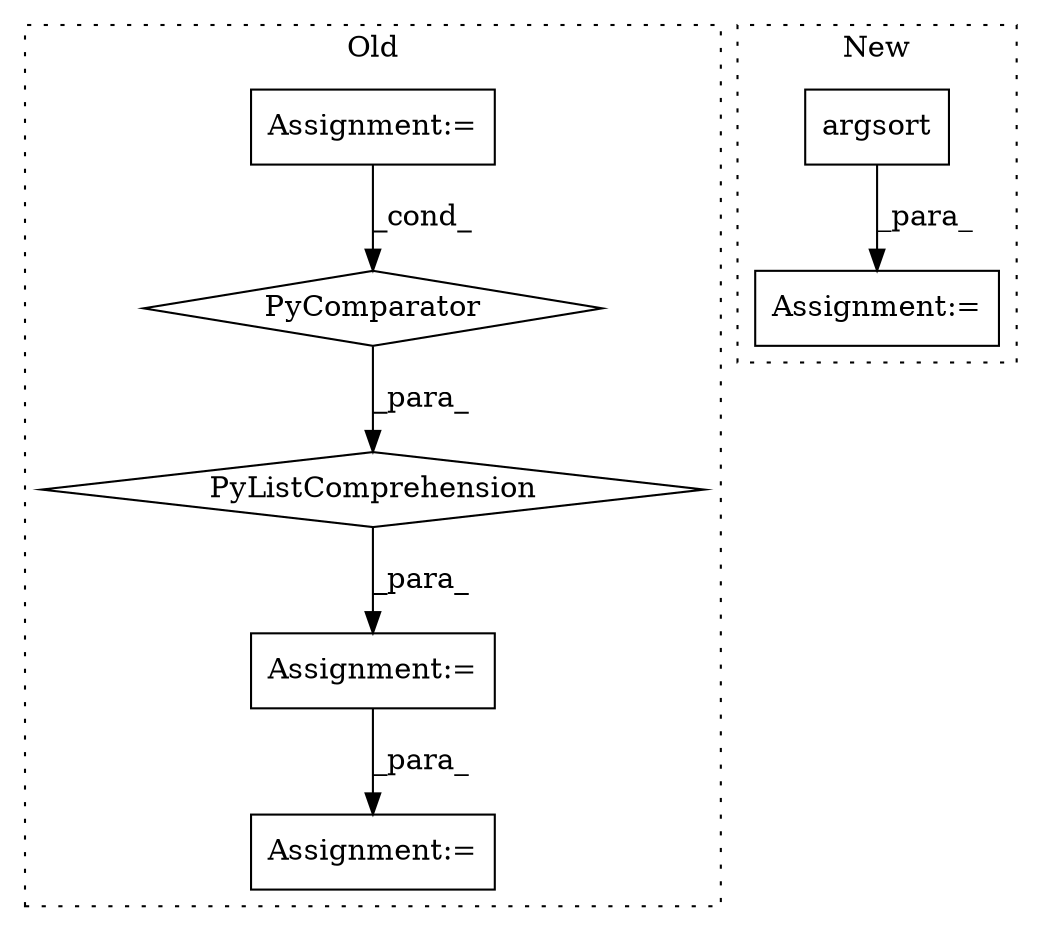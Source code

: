 digraph G {
subgraph cluster0 {
1 [label="PyListComprehension" a="109" s="4513" l="216" shape="diamond"];
4 [label="Assignment:=" a="7" s="4608" l="113" shape="box"];
5 [label="PyComparator" a="113" s="4608" l="113" shape="diamond"];
6 [label="Assignment:=" a="7" s="4499" l="14" shape="box"];
7 [label="Assignment:=" a="7" s="4769" l="2" shape="box"];
label = "Old";
style="dotted";
}
subgraph cluster1 {
2 [label="argsort" a="32" s="4478,4504" l="8,1" shape="box"];
3 [label="Assignment:=" a="7" s="4405,4525" l="57,2" shape="box"];
label = "New";
style="dotted";
}
1 -> 6 [label="_para_"];
2 -> 3 [label="_para_"];
4 -> 5 [label="_cond_"];
5 -> 1 [label="_para_"];
6 -> 7 [label="_para_"];
}